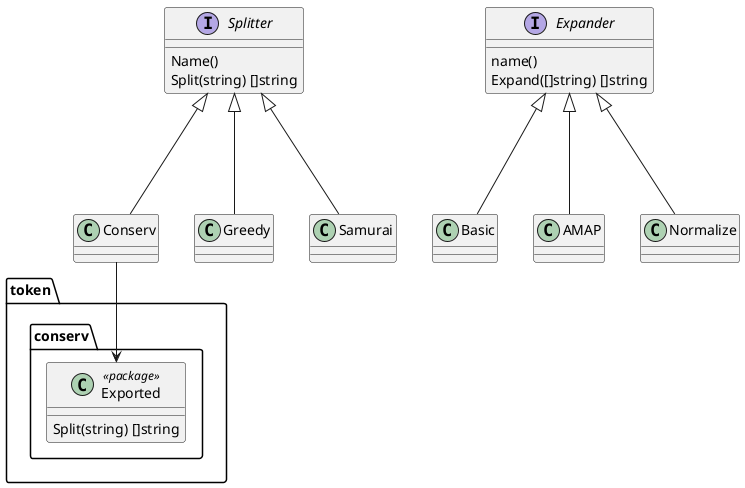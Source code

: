 @@startuml Pipeline Class Diagram

interface Splitter {
    Name()
    Split(string) []string
}

Splitter <|--- Conserv
Splitter <|--- Greedy
Splitter <|--- Samurai

class Conserv
Conserv --> token.conserv.Exported

class Greedy
class Samurai

interface Expander {
    name()
    Expand([]string) []string
}

Expander <|--- Basic
Expander <|--- AMAP
Expander <|--- Normalize

class Basic
class AMAP
class Normalize

package token.conserv {
    class Exported <<package>> {
        Split(string) []string
    }
}

@@enduml
